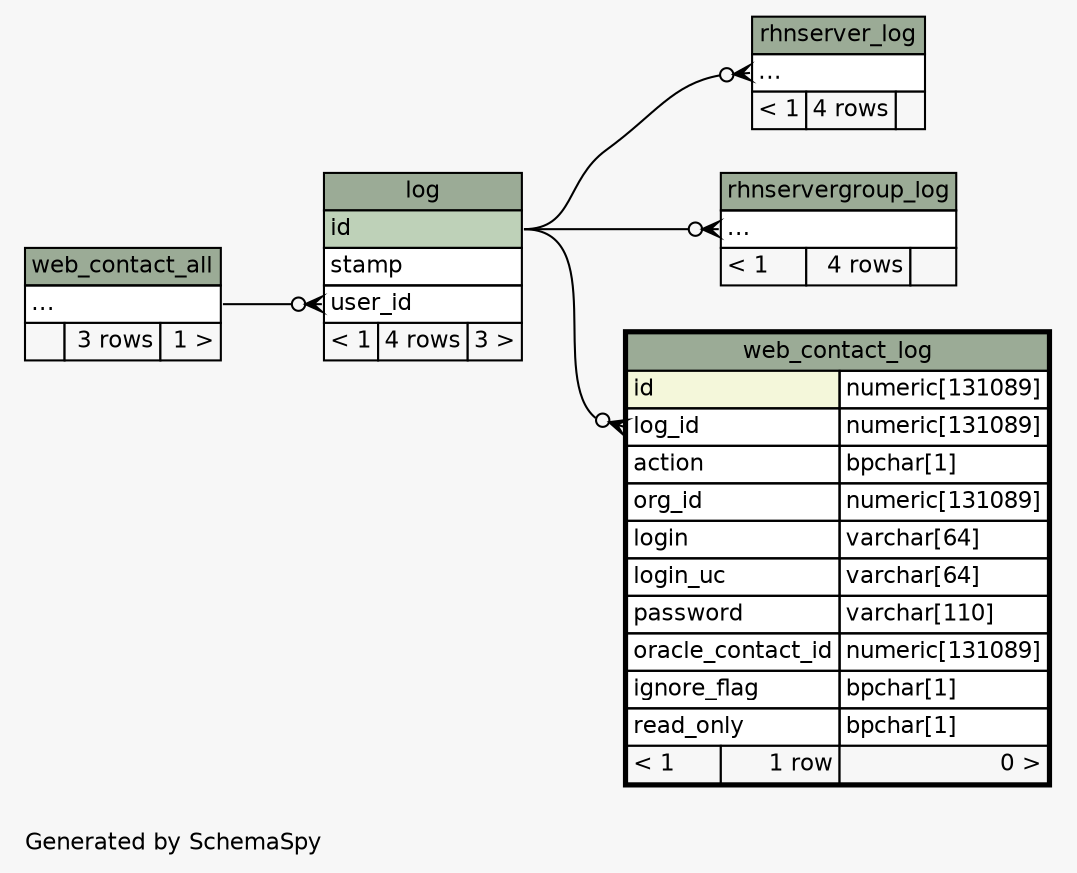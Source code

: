 // dot 2.26.0 on Linux 2.6.32-696.6.3.el6.x86_64
// SchemaSpy rev 590
digraph "twoDegreesRelationshipsDiagram" {
  graph [
    rankdir="RL"
    bgcolor="#f7f7f7"
    label="\nGenerated by SchemaSpy"
    labeljust="l"
    nodesep="0.18"
    ranksep="0.46"
    fontname="Helvetica"
    fontsize="11"
  ];
  node [
    fontname="Helvetica"
    fontsize="11"
    shape="plaintext"
  ];
  edge [
    arrowsize="0.8"
  ];
  "log":"user_id":w -> "web_contact_all":"elipses":e [arrowhead=none dir=back arrowtail=crowodot];
  "rhnserver_log":"elipses":w -> "log":"id":e [arrowhead=none dir=back arrowtail=crowodot];
  "rhnservergroup_log":"elipses":w -> "log":"id":e [arrowhead=none dir=back arrowtail=crowodot];
  "web_contact_log":"log_id":w -> "log":"id":e [arrowhead=none dir=back arrowtail=crowodot];
  "log" [
    label=<
    <TABLE BORDER="0" CELLBORDER="1" CELLSPACING="0" BGCOLOR="#ffffff">
      <TR><TD COLSPAN="3" BGCOLOR="#9bab96" ALIGN="CENTER">log</TD></TR>
      <TR><TD PORT="id" COLSPAN="3" BGCOLOR="#bed1b8" ALIGN="LEFT">id</TD></TR>
      <TR><TD PORT="stamp" COLSPAN="3" ALIGN="LEFT">stamp</TD></TR>
      <TR><TD PORT="user_id" COLSPAN="3" ALIGN="LEFT">user_id</TD></TR>
      <TR><TD ALIGN="LEFT" BGCOLOR="#f7f7f7">&lt; 1</TD><TD ALIGN="RIGHT" BGCOLOR="#f7f7f7">4 rows</TD><TD ALIGN="RIGHT" BGCOLOR="#f7f7f7">3 &gt;</TD></TR>
    </TABLE>>
    URL="log.html"
    tooltip="log"
  ];
  "rhnserver_log" [
    label=<
    <TABLE BORDER="0" CELLBORDER="1" CELLSPACING="0" BGCOLOR="#ffffff">
      <TR><TD COLSPAN="3" BGCOLOR="#9bab96" ALIGN="CENTER">rhnserver_log</TD></TR>
      <TR><TD PORT="elipses" COLSPAN="3" ALIGN="LEFT">...</TD></TR>
      <TR><TD ALIGN="LEFT" BGCOLOR="#f7f7f7">&lt; 1</TD><TD ALIGN="RIGHT" BGCOLOR="#f7f7f7">4 rows</TD><TD ALIGN="RIGHT" BGCOLOR="#f7f7f7">  </TD></TR>
    </TABLE>>
    URL="rhnserver_log.html"
    tooltip="rhnserver_log"
  ];
  "rhnservergroup_log" [
    label=<
    <TABLE BORDER="0" CELLBORDER="1" CELLSPACING="0" BGCOLOR="#ffffff">
      <TR><TD COLSPAN="3" BGCOLOR="#9bab96" ALIGN="CENTER">rhnservergroup_log</TD></TR>
      <TR><TD PORT="elipses" COLSPAN="3" ALIGN="LEFT">...</TD></TR>
      <TR><TD ALIGN="LEFT" BGCOLOR="#f7f7f7">&lt; 1</TD><TD ALIGN="RIGHT" BGCOLOR="#f7f7f7">4 rows</TD><TD ALIGN="RIGHT" BGCOLOR="#f7f7f7">  </TD></TR>
    </TABLE>>
    URL="rhnservergroup_log.html"
    tooltip="rhnservergroup_log"
  ];
  "web_contact_all" [
    label=<
    <TABLE BORDER="0" CELLBORDER="1" CELLSPACING="0" BGCOLOR="#ffffff">
      <TR><TD COLSPAN="3" BGCOLOR="#9bab96" ALIGN="CENTER">web_contact_all</TD></TR>
      <TR><TD PORT="elipses" COLSPAN="3" ALIGN="LEFT">...</TD></TR>
      <TR><TD ALIGN="LEFT" BGCOLOR="#f7f7f7">  </TD><TD ALIGN="RIGHT" BGCOLOR="#f7f7f7">3 rows</TD><TD ALIGN="RIGHT" BGCOLOR="#f7f7f7">1 &gt;</TD></TR>
    </TABLE>>
    URL="web_contact_all.html"
    tooltip="web_contact_all"
  ];
  "web_contact_log" [
    label=<
    <TABLE BORDER="2" CELLBORDER="1" CELLSPACING="0" BGCOLOR="#ffffff">
      <TR><TD COLSPAN="3" BGCOLOR="#9bab96" ALIGN="CENTER">web_contact_log</TD></TR>
      <TR><TD PORT="id" COLSPAN="2" BGCOLOR="#f4f7da" ALIGN="LEFT">id</TD><TD PORT="id.type" ALIGN="LEFT">numeric[131089]</TD></TR>
      <TR><TD PORT="log_id" COLSPAN="2" ALIGN="LEFT">log_id</TD><TD PORT="log_id.type" ALIGN="LEFT">numeric[131089]</TD></TR>
      <TR><TD PORT="action" COLSPAN="2" ALIGN="LEFT">action</TD><TD PORT="action.type" ALIGN="LEFT">bpchar[1]</TD></TR>
      <TR><TD PORT="org_id" COLSPAN="2" ALIGN="LEFT">org_id</TD><TD PORT="org_id.type" ALIGN="LEFT">numeric[131089]</TD></TR>
      <TR><TD PORT="login" COLSPAN="2" ALIGN="LEFT">login</TD><TD PORT="login.type" ALIGN="LEFT">varchar[64]</TD></TR>
      <TR><TD PORT="login_uc" COLSPAN="2" ALIGN="LEFT">login_uc</TD><TD PORT="login_uc.type" ALIGN="LEFT">varchar[64]</TD></TR>
      <TR><TD PORT="password" COLSPAN="2" ALIGN="LEFT">password</TD><TD PORT="password.type" ALIGN="LEFT">varchar[110]</TD></TR>
      <TR><TD PORT="oracle_contact_id" COLSPAN="2" ALIGN="LEFT">oracle_contact_id</TD><TD PORT="oracle_contact_id.type" ALIGN="LEFT">numeric[131089]</TD></TR>
      <TR><TD PORT="ignore_flag" COLSPAN="2" ALIGN="LEFT">ignore_flag</TD><TD PORT="ignore_flag.type" ALIGN="LEFT">bpchar[1]</TD></TR>
      <TR><TD PORT="read_only" COLSPAN="2" ALIGN="LEFT">read_only</TD><TD PORT="read_only.type" ALIGN="LEFT">bpchar[1]</TD></TR>
      <TR><TD ALIGN="LEFT" BGCOLOR="#f7f7f7">&lt; 1</TD><TD ALIGN="RIGHT" BGCOLOR="#f7f7f7">1 row</TD><TD ALIGN="RIGHT" BGCOLOR="#f7f7f7">0 &gt;</TD></TR>
    </TABLE>>
    URL="web_contact_log.html"
    tooltip="web_contact_log"
  ];
}
